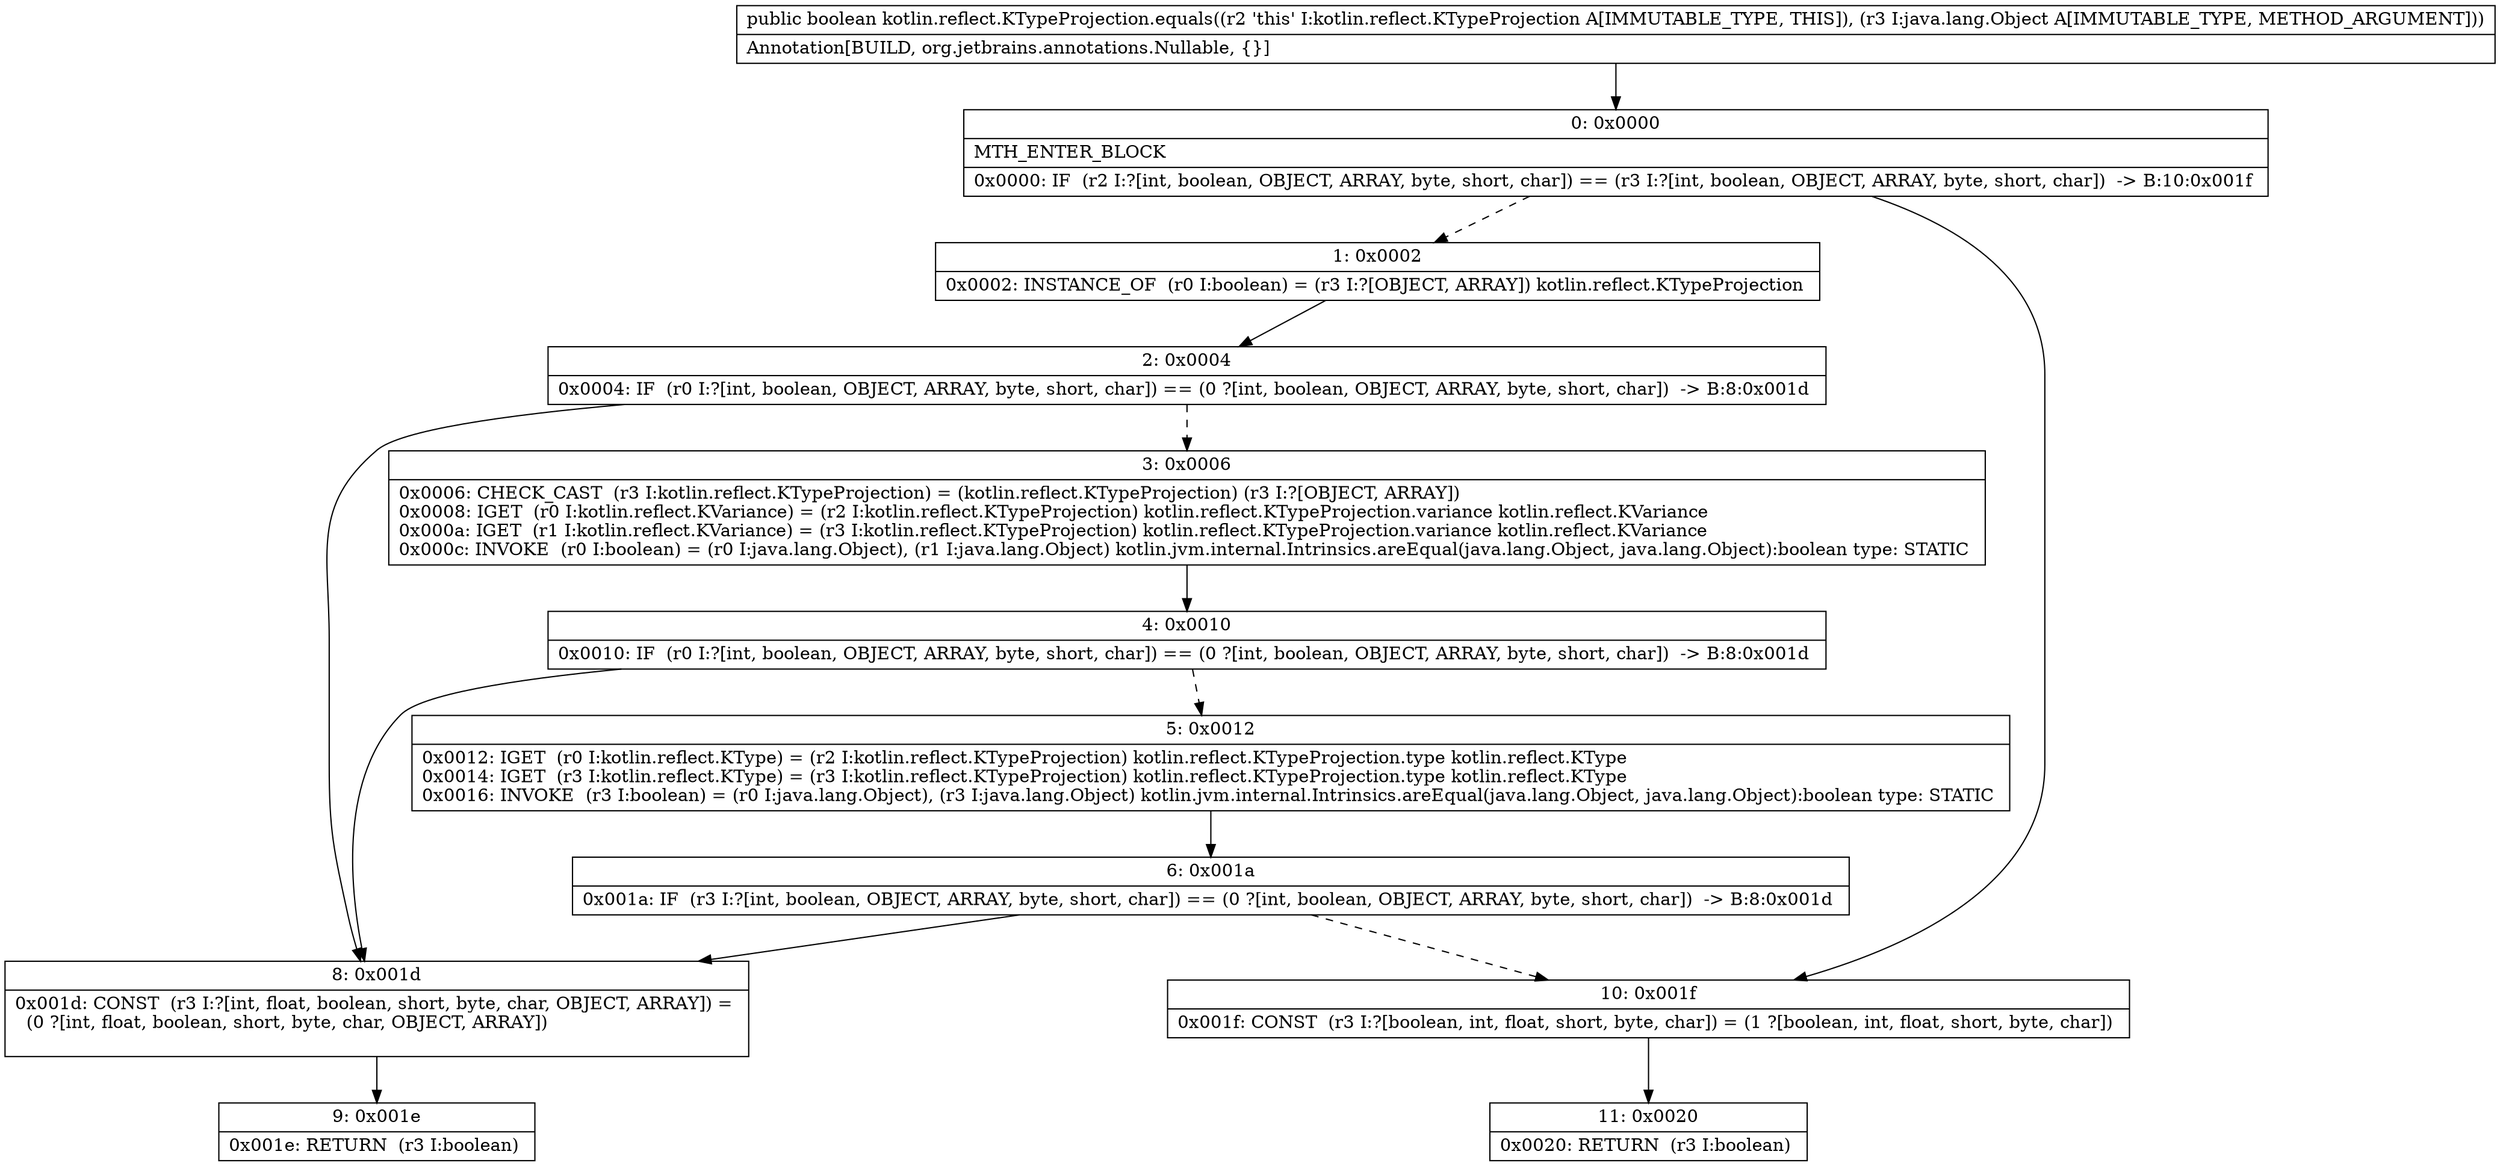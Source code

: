 digraph "CFG forkotlin.reflect.KTypeProjection.equals(Ljava\/lang\/Object;)Z" {
Node_0 [shape=record,label="{0\:\ 0x0000|MTH_ENTER_BLOCK\l|0x0000: IF  (r2 I:?[int, boolean, OBJECT, ARRAY, byte, short, char]) == (r3 I:?[int, boolean, OBJECT, ARRAY, byte, short, char])  \-\> B:10:0x001f \l}"];
Node_1 [shape=record,label="{1\:\ 0x0002|0x0002: INSTANCE_OF  (r0 I:boolean) = (r3 I:?[OBJECT, ARRAY]) kotlin.reflect.KTypeProjection \l}"];
Node_2 [shape=record,label="{2\:\ 0x0004|0x0004: IF  (r0 I:?[int, boolean, OBJECT, ARRAY, byte, short, char]) == (0 ?[int, boolean, OBJECT, ARRAY, byte, short, char])  \-\> B:8:0x001d \l}"];
Node_3 [shape=record,label="{3\:\ 0x0006|0x0006: CHECK_CAST  (r3 I:kotlin.reflect.KTypeProjection) = (kotlin.reflect.KTypeProjection) (r3 I:?[OBJECT, ARRAY]) \l0x0008: IGET  (r0 I:kotlin.reflect.KVariance) = (r2 I:kotlin.reflect.KTypeProjection) kotlin.reflect.KTypeProjection.variance kotlin.reflect.KVariance \l0x000a: IGET  (r1 I:kotlin.reflect.KVariance) = (r3 I:kotlin.reflect.KTypeProjection) kotlin.reflect.KTypeProjection.variance kotlin.reflect.KVariance \l0x000c: INVOKE  (r0 I:boolean) = (r0 I:java.lang.Object), (r1 I:java.lang.Object) kotlin.jvm.internal.Intrinsics.areEqual(java.lang.Object, java.lang.Object):boolean type: STATIC \l}"];
Node_4 [shape=record,label="{4\:\ 0x0010|0x0010: IF  (r0 I:?[int, boolean, OBJECT, ARRAY, byte, short, char]) == (0 ?[int, boolean, OBJECT, ARRAY, byte, short, char])  \-\> B:8:0x001d \l}"];
Node_5 [shape=record,label="{5\:\ 0x0012|0x0012: IGET  (r0 I:kotlin.reflect.KType) = (r2 I:kotlin.reflect.KTypeProjection) kotlin.reflect.KTypeProjection.type kotlin.reflect.KType \l0x0014: IGET  (r3 I:kotlin.reflect.KType) = (r3 I:kotlin.reflect.KTypeProjection) kotlin.reflect.KTypeProjection.type kotlin.reflect.KType \l0x0016: INVOKE  (r3 I:boolean) = (r0 I:java.lang.Object), (r3 I:java.lang.Object) kotlin.jvm.internal.Intrinsics.areEqual(java.lang.Object, java.lang.Object):boolean type: STATIC \l}"];
Node_6 [shape=record,label="{6\:\ 0x001a|0x001a: IF  (r3 I:?[int, boolean, OBJECT, ARRAY, byte, short, char]) == (0 ?[int, boolean, OBJECT, ARRAY, byte, short, char])  \-\> B:8:0x001d \l}"];
Node_8 [shape=record,label="{8\:\ 0x001d|0x001d: CONST  (r3 I:?[int, float, boolean, short, byte, char, OBJECT, ARRAY]) = \l  (0 ?[int, float, boolean, short, byte, char, OBJECT, ARRAY])\l \l}"];
Node_9 [shape=record,label="{9\:\ 0x001e|0x001e: RETURN  (r3 I:boolean) \l}"];
Node_10 [shape=record,label="{10\:\ 0x001f|0x001f: CONST  (r3 I:?[boolean, int, float, short, byte, char]) = (1 ?[boolean, int, float, short, byte, char]) \l}"];
Node_11 [shape=record,label="{11\:\ 0x0020|0x0020: RETURN  (r3 I:boolean) \l}"];
MethodNode[shape=record,label="{public boolean kotlin.reflect.KTypeProjection.equals((r2 'this' I:kotlin.reflect.KTypeProjection A[IMMUTABLE_TYPE, THIS]), (r3 I:java.lang.Object A[IMMUTABLE_TYPE, METHOD_ARGUMENT]))  | Annotation[BUILD, org.jetbrains.annotations.Nullable, \{\}]\l}"];
MethodNode -> Node_0;
Node_0 -> Node_1[style=dashed];
Node_0 -> Node_10;
Node_1 -> Node_2;
Node_2 -> Node_3[style=dashed];
Node_2 -> Node_8;
Node_3 -> Node_4;
Node_4 -> Node_5[style=dashed];
Node_4 -> Node_8;
Node_5 -> Node_6;
Node_6 -> Node_8;
Node_6 -> Node_10[style=dashed];
Node_8 -> Node_9;
Node_10 -> Node_11;
}

